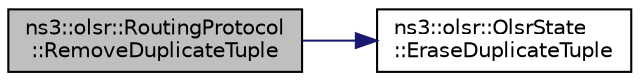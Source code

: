digraph "ns3::olsr::RoutingProtocol::RemoveDuplicateTuple"
{
 // LATEX_PDF_SIZE
  edge [fontname="Helvetica",fontsize="10",labelfontname="Helvetica",labelfontsize="10"];
  node [fontname="Helvetica",fontsize="10",shape=record];
  rankdir="LR";
  Node1 [label="ns3::olsr::RoutingProtocol\l::RemoveDuplicateTuple",height=0.2,width=0.4,color="black", fillcolor="grey75", style="filled", fontcolor="black",tooltip="Removes a duplicate tuple from the Duplicate Set."];
  Node1 -> Node2 [color="midnightblue",fontsize="10",style="solid",fontname="Helvetica"];
  Node2 [label="ns3::olsr::OlsrState\l::EraseDuplicateTuple",height=0.2,width=0.4,color="black", fillcolor="white", style="filled",URL="$classns3_1_1olsr_1_1_olsr_state.html#ae5c6cc7ca8d102f3ac28026dd84149c4",tooltip="Erases a duplicate tuple."];
}
